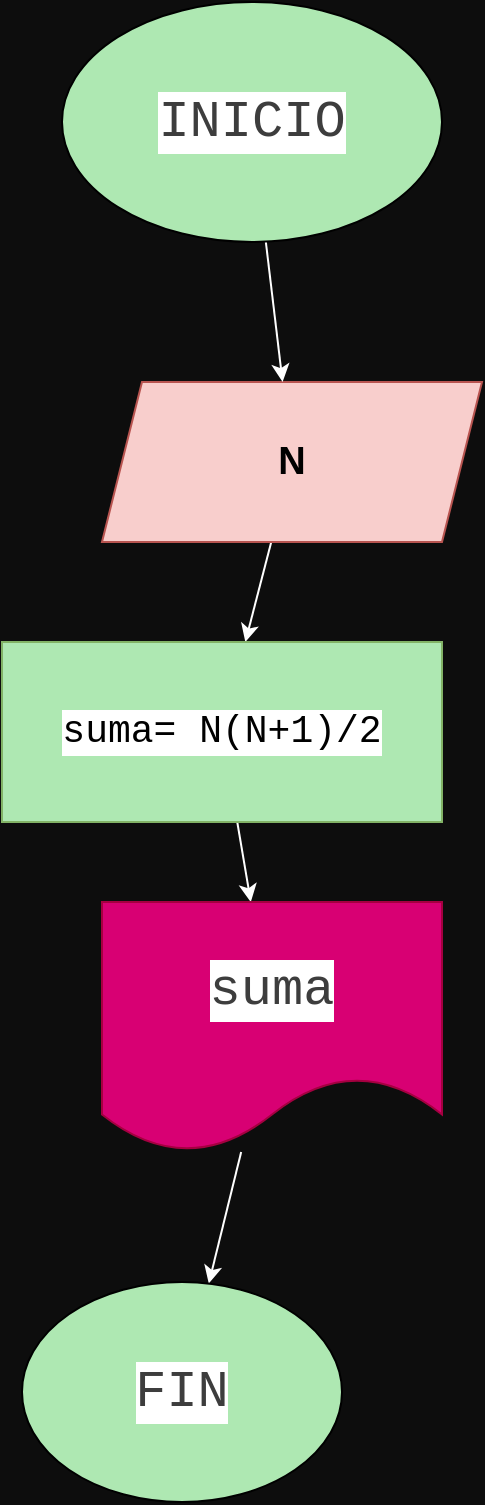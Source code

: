 <mxfile>
    <diagram id="kIxl7424jBe6QBndrhcp" name="Page-1">
        <mxGraphModel dx="1086" dy="792" grid="1" gridSize="10" guides="1" tooltips="1" connect="1" arrows="1" fold="1" page="1" pageScale="1" pageWidth="827" pageHeight="1169" background="#0D0D0D" math="0" shadow="0">
            <root>
                <mxCell id="0"/>
                <mxCell id="1" parent="0"/>
                <mxCell id="7" value="" style="edgeStyle=none;html=1;strokeColor=#FFFFFF;fontFamily=Courier New;fontSize=19;" edge="1" parent="1" source="3" target="6">
                    <mxGeometry relative="1" as="geometry"/>
                </mxCell>
                <mxCell id="3" value="&lt;font style=&quot;font-size: 19px;&quot;&gt;&lt;b&gt;N&lt;/b&gt;&lt;/font&gt;" style="shape=parallelogram;perimeter=parallelogramPerimeter;whiteSpace=wrap;html=1;fixedSize=1;fillColor=#f8cecc;strokeColor=#b85450;rounded=0;" vertex="1" parent="1">
                    <mxGeometry x="300" y="240" width="190" height="80" as="geometry"/>
                </mxCell>
                <mxCell id="10" value="" style="edgeStyle=none;html=1;strokeColor=#FFFFFF;fontFamily=Courier New;fontSize=19;" edge="1" parent="1" source="6" target="9">
                    <mxGeometry relative="1" as="geometry"/>
                </mxCell>
                <mxCell id="6" value="suma= N(N+1)/2" style="rounded=0;whiteSpace=wrap;html=1;labelBackgroundColor=#FFFFFF;fontFamily=Courier New;fontSize=19;fillColor=#AEE8B2;strokeColor=#82b366;" vertex="1" parent="1">
                    <mxGeometry x="250" y="370" width="220" height="90" as="geometry"/>
                </mxCell>
                <mxCell id="16" value="" style="edgeStyle=none;html=1;strokeColor=#FFFFFF;fontFamily=Courier New;fontSize=26;fontColor=#3D3D3D;" edge="1" parent="1" source="9" target="15">
                    <mxGeometry relative="1" as="geometry"/>
                </mxCell>
                <mxCell id="9" value="&lt;font style=&quot;font-size: 26px; background-color: rgb(255, 255, 255);&quot; color=&quot;#3d3d3d&quot;&gt;suma&lt;/font&gt;" style="shape=document;whiteSpace=wrap;html=1;boundedLbl=1;fontSize=19;fontFamily=Courier New;fillColor=#d80073;strokeColor=#A50040;rounded=0;labelBackgroundColor=#FFFFFF;fontColor=#ffffff;" vertex="1" parent="1">
                    <mxGeometry x="300" y="500" width="170" height="125" as="geometry"/>
                </mxCell>
                <mxCell id="14" value="" style="edgeStyle=none;html=1;strokeColor=#FFFFFF;fontFamily=Courier New;fontSize=26;fontColor=#3D3D3D;" edge="1" parent="1" source="13" target="3">
                    <mxGeometry relative="1" as="geometry"/>
                </mxCell>
                <mxCell id="13" value="INICIO" style="ellipse;whiteSpace=wrap;html=1;rounded=1;labelBackgroundColor=#FFFFFF;sketch=0;fontFamily=Courier New;fontSize=26;fontColor=#3D3D3D;fillColor=#AEE8B2;" vertex="1" parent="1">
                    <mxGeometry x="280" y="50" width="190" height="120" as="geometry"/>
                </mxCell>
                <mxCell id="15" value="FIN" style="ellipse;whiteSpace=wrap;html=1;rounded=1;labelBackgroundColor=#FFFFFF;sketch=0;fontFamily=Courier New;fontSize=26;fontColor=#3D3D3D;fillColor=#AEE8B2;" vertex="1" parent="1">
                    <mxGeometry x="260" y="690" width="160" height="110" as="geometry"/>
                </mxCell>
            </root>
        </mxGraphModel>
    </diagram>
</mxfile>